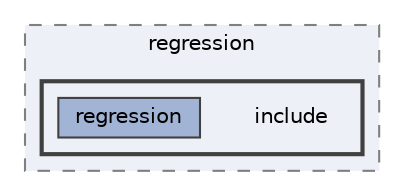 digraph "prj.lab/regression/include"
{
 // LATEX_PDF_SIZE
  bgcolor="transparent";
  edge [fontname=Helvetica,fontsize=10,labelfontname=Helvetica,labelfontsize=10];
  node [fontname=Helvetica,fontsize=10,shape=box,height=0.2,width=0.4];
  compound=true
  subgraph clusterdir_abb0f207ebd0055876389b323942da3c {
    graph [ bgcolor="#edf0f7", pencolor="grey50", label="regression", fontname=Helvetica,fontsize=10 style="filled,dashed", URL="dir_abb0f207ebd0055876389b323942da3c.html",tooltip=""]
  subgraph clusterdir_0e5edfac1448a24959fb82ea02be57a7 {
    graph [ bgcolor="#edf0f7", pencolor="grey25", label="", fontname=Helvetica,fontsize=10 style="filled,bold", URL="dir_0e5edfac1448a24959fb82ea02be57a7.html",tooltip=""]
    dir_0e5edfac1448a24959fb82ea02be57a7 [shape=plaintext, label="include"];
  dir_e812fa6cff5729ee15806f5e7f091311 [label="regression", fillcolor="#a2b4d6", color="grey25", style="filled", URL="dir_e812fa6cff5729ee15806f5e7f091311.html",tooltip=""];
  }
  }
}
